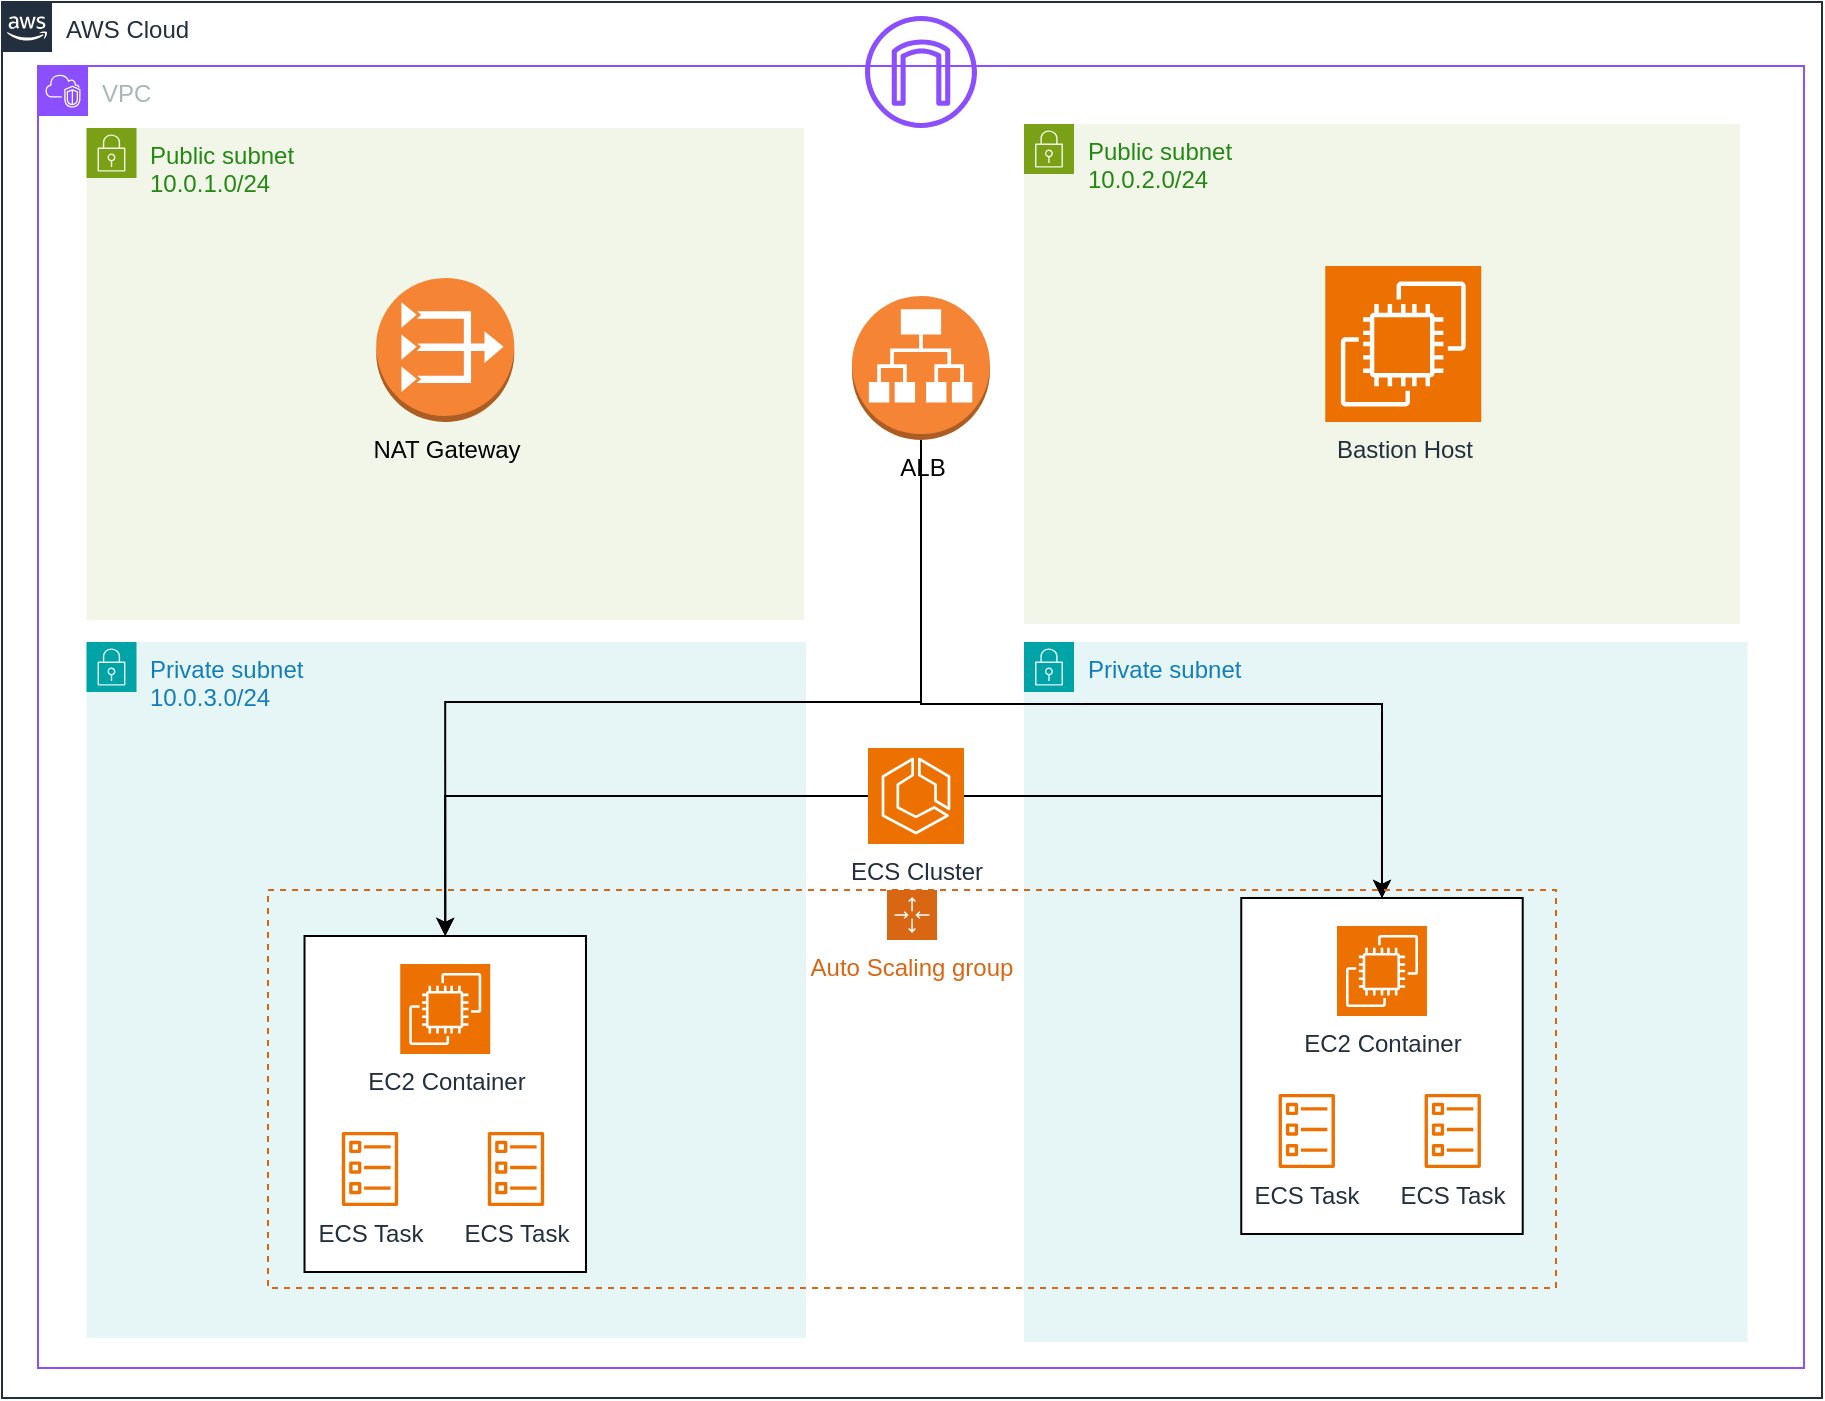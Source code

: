 <mxfile version="24.6.4" type="device">
  <diagram name="Page-1" id="57AxBt422zMi2MhlR-ok">
    <mxGraphModel dx="1354" dy="727" grid="0" gridSize="10" guides="1" tooltips="1" connect="1" arrows="1" fold="1" page="0" pageScale="1" pageWidth="850" pageHeight="1100" math="0" shadow="0">
      <root>
        <mxCell id="0" />
        <mxCell id="1" parent="0" />
        <mxCell id="xvxdECCPkVCTjVIGebGA-1" value="AWS Cloud" style="points=[[0,0],[0.25,0],[0.5,0],[0.75,0],[1,0],[1,0.25],[1,0.5],[1,0.75],[1,1],[0.75,1],[0.5,1],[0.25,1],[0,1],[0,0.75],[0,0.5],[0,0.25]];outlineConnect=0;gradientColor=none;html=1;whiteSpace=wrap;fontSize=12;fontStyle=0;container=1;pointerEvents=0;collapsible=0;recursiveResize=0;shape=mxgraph.aws4.group;grIcon=mxgraph.aws4.group_aws_cloud_alt;strokeColor=#232F3E;fillColor=none;verticalAlign=top;align=left;spacingLeft=30;fontColor=#232F3E;dashed=0;" parent="1" vertex="1">
          <mxGeometry x="-289" y="73" width="910" height="698" as="geometry" />
        </mxCell>
        <mxCell id="xvxdECCPkVCTjVIGebGA-2" value="VPC" style="points=[[0,0],[0.25,0],[0.5,0],[0.75,0],[1,0],[1,0.25],[1,0.5],[1,0.75],[1,1],[0.75,1],[0.5,1],[0.25,1],[0,1],[0,0.75],[0,0.5],[0,0.25]];outlineConnect=0;gradientColor=none;html=1;whiteSpace=wrap;fontSize=12;fontStyle=0;container=1;pointerEvents=0;collapsible=0;recursiveResize=0;shape=mxgraph.aws4.group;grIcon=mxgraph.aws4.group_vpc2;strokeColor=#8C4FFF;fillColor=none;verticalAlign=top;align=left;spacingLeft=30;fontColor=#AAB7B8;dashed=0;" parent="1" vertex="1">
          <mxGeometry x="-271" y="105" width="883" height="651" as="geometry" />
        </mxCell>
        <mxCell id="xvxdECCPkVCTjVIGebGA-11" value="Private subnet" style="points=[[0,0],[0.25,0],[0.5,0],[0.75,0],[1,0],[1,0.25],[1,0.5],[1,0.75],[1,1],[0.75,1],[0.5,1],[0.25,1],[0,1],[0,0.75],[0,0.5],[0,0.25]];outlineConnect=0;gradientColor=none;html=1;whiteSpace=wrap;fontSize=12;fontStyle=0;container=1;pointerEvents=0;collapsible=0;recursiveResize=0;shape=mxgraph.aws4.group;grIcon=mxgraph.aws4.group_security_group;grStroke=0;strokeColor=#00A4A6;fillColor=#E6F6F7;verticalAlign=top;align=left;spacingLeft=30;fontColor=#147EBA;dashed=0;" parent="xvxdECCPkVCTjVIGebGA-2" vertex="1">
          <mxGeometry x="493" y="288" width="361.75" height="350" as="geometry" />
        </mxCell>
        <mxCell id="xvxdECCPkVCTjVIGebGA-33" value="" style="group" parent="xvxdECCPkVCTjVIGebGA-11" vertex="1" connectable="0">
          <mxGeometry x="108.63" y="128" width="140.73" height="168" as="geometry" />
        </mxCell>
        <mxCell id="xvxdECCPkVCTjVIGebGA-34" value="" style="rounded=0;whiteSpace=wrap;html=1;" parent="xvxdECCPkVCTjVIGebGA-33" vertex="1">
          <mxGeometry width="140.73" height="168" as="geometry" />
        </mxCell>
        <mxCell id="xvxdECCPkVCTjVIGebGA-35" value="EC2 Container" style="sketch=0;points=[[0,0,0],[0.25,0,0],[0.5,0,0],[0.75,0,0],[1,0,0],[0,1,0],[0.25,1,0],[0.5,1,0],[0.75,1,0],[1,1,0],[0,0.25,0],[0,0.5,0],[0,0.75,0],[1,0.25,0],[1,0.5,0],[1,0.75,0]];outlineConnect=0;fontColor=#232F3E;fillColor=#ED7100;strokeColor=#ffffff;dashed=0;verticalLabelPosition=bottom;verticalAlign=top;align=center;html=1;fontSize=12;fontStyle=0;aspect=fixed;shape=mxgraph.aws4.resourceIcon;resIcon=mxgraph.aws4.ec2;" parent="xvxdECCPkVCTjVIGebGA-33" vertex="1">
          <mxGeometry x="47.86" y="14" width="45" height="45" as="geometry" />
        </mxCell>
        <mxCell id="xvxdECCPkVCTjVIGebGA-36" value="ECS Task" style="sketch=0;outlineConnect=0;fontColor=#232F3E;gradientColor=none;fillColor=#ED7100;strokeColor=none;dashed=0;verticalLabelPosition=bottom;verticalAlign=top;align=center;html=1;fontSize=12;fontStyle=0;aspect=fixed;pointerEvents=1;shape=mxgraph.aws4.ecs_task;" parent="xvxdECCPkVCTjVIGebGA-33" vertex="1">
          <mxGeometry x="18.48" y="98" width="28.52" height="37" as="geometry" />
        </mxCell>
        <mxCell id="xvxdECCPkVCTjVIGebGA-37" value="ECS Task" style="sketch=0;outlineConnect=0;fontColor=#232F3E;gradientColor=none;fillColor=#ED7100;strokeColor=none;dashed=0;verticalLabelPosition=bottom;verticalAlign=top;align=center;html=1;fontSize=12;fontStyle=0;aspect=fixed;pointerEvents=1;shape=mxgraph.aws4.ecs_task;" parent="xvxdECCPkVCTjVIGebGA-33" vertex="1">
          <mxGeometry x="91.48" y="98" width="28.52" height="37" as="geometry" />
        </mxCell>
        <mxCell id="xvxdECCPkVCTjVIGebGA-7" value="Public subnet&lt;div&gt;10.0.1.0/24&lt;/div&gt;" style="points=[[0,0],[0.25,0],[0.5,0],[0.75,0],[1,0],[1,0.25],[1,0.5],[1,0.75],[1,1],[0.75,1],[0.5,1],[0.25,1],[0,1],[0,0.75],[0,0.5],[0,0.25]];outlineConnect=0;gradientColor=none;html=1;whiteSpace=wrap;fontSize=12;fontStyle=0;container=1;pointerEvents=0;collapsible=0;recursiveResize=0;shape=mxgraph.aws4.group;grIcon=mxgraph.aws4.group_security_group;grStroke=0;strokeColor=#7AA116;fillColor=#F2F6E8;verticalAlign=top;align=left;spacingLeft=30;fontColor=#248814;dashed=0;" parent="xvxdECCPkVCTjVIGebGA-2" vertex="1">
          <mxGeometry x="24.25" y="31" width="358.75" height="246" as="geometry" />
        </mxCell>
        <mxCell id="xvxdECCPkVCTjVIGebGA-60" value="NAT Gateway" style="outlineConnect=0;dashed=0;verticalLabelPosition=bottom;verticalAlign=top;align=center;html=1;shape=mxgraph.aws3.vpc_nat_gateway;fillColor=#F58534;gradientColor=none;" parent="xvxdECCPkVCTjVIGebGA-7" vertex="1">
          <mxGeometry x="144.87" y="75" width="69" height="72" as="geometry" />
        </mxCell>
        <mxCell id="xvxdECCPkVCTjVIGebGA-8" value="Public subnet&lt;div&gt;10.0.2.0/24&lt;/div&gt;" style="points=[[0,0],[0.25,0],[0.5,0],[0.75,0],[1,0],[1,0.25],[1,0.5],[1,0.75],[1,1],[0.75,1],[0.5,1],[0.25,1],[0,1],[0,0.75],[0,0.5],[0,0.25]];outlineConnect=0;gradientColor=none;html=1;whiteSpace=wrap;fontSize=12;fontStyle=0;container=1;pointerEvents=0;collapsible=0;recursiveResize=0;shape=mxgraph.aws4.group;grIcon=mxgraph.aws4.group_security_group;grStroke=0;strokeColor=#7AA116;fillColor=#F2F6E8;verticalAlign=top;align=left;spacingLeft=30;fontColor=#248814;dashed=0;" parent="xvxdECCPkVCTjVIGebGA-2" vertex="1">
          <mxGeometry x="493" y="29" width="358" height="250" as="geometry" />
        </mxCell>
        <mxCell id="xvxdECCPkVCTjVIGebGA-13" value="Bastion Host" style="sketch=0;points=[[0,0,0],[0.25,0,0],[0.5,0,0],[0.75,0,0],[1,0,0],[0,1,0],[0.25,1,0],[0.5,1,0],[0.75,1,0],[1,1,0],[0,0.25,0],[0,0.5,0],[0,0.75,0],[1,0.25,0],[1,0.5,0],[1,0.75,0]];outlineConnect=0;fontColor=#232F3E;fillColor=#ED7100;strokeColor=#ffffff;dashed=0;verticalLabelPosition=bottom;verticalAlign=top;align=center;html=1;fontSize=12;fontStyle=0;aspect=fixed;shape=mxgraph.aws4.resourceIcon;resIcon=mxgraph.aws4.ec2;" parent="xvxdECCPkVCTjVIGebGA-8" vertex="1">
          <mxGeometry x="150.63" y="71" width="78" height="78" as="geometry" />
        </mxCell>
        <mxCell id="xvxdECCPkVCTjVIGebGA-9" value="Private subnet&lt;div&gt;10.0.3.0/24&lt;/div&gt;" style="points=[[0,0],[0.25,0],[0.5,0],[0.75,0],[1,0],[1,0.25],[1,0.5],[1,0.75],[1,1],[0.75,1],[0.5,1],[0.25,1],[0,1],[0,0.75],[0,0.5],[0,0.25]];outlineConnect=0;gradientColor=none;html=1;whiteSpace=wrap;fontSize=12;fontStyle=0;container=1;pointerEvents=0;collapsible=0;recursiveResize=0;shape=mxgraph.aws4.group;grIcon=mxgraph.aws4.group_security_group;grStroke=0;strokeColor=#00A4A6;fillColor=#E6F6F7;verticalAlign=top;align=left;spacingLeft=30;fontColor=#147EBA;dashed=0;" parent="xvxdECCPkVCTjVIGebGA-2" vertex="1">
          <mxGeometry x="24.25" y="288" width="359.75" height="348" as="geometry" />
        </mxCell>
        <mxCell id="xvxdECCPkVCTjVIGebGA-22" value="" style="group" parent="xvxdECCPkVCTjVIGebGA-9" vertex="1" connectable="0">
          <mxGeometry x="109.01" y="147" width="140.73" height="168" as="geometry" />
        </mxCell>
        <mxCell id="xvxdECCPkVCTjVIGebGA-21" value="" style="rounded=0;whiteSpace=wrap;html=1;" parent="xvxdECCPkVCTjVIGebGA-22" vertex="1">
          <mxGeometry width="140.73" height="168" as="geometry" />
        </mxCell>
        <mxCell id="xvxdECCPkVCTjVIGebGA-16" value="EC2 Container" style="sketch=0;points=[[0,0,0],[0.25,0,0],[0.5,0,0],[0.75,0,0],[1,0,0],[0,1,0],[0.25,1,0],[0.5,1,0],[0.75,1,0],[1,1,0],[0,0.25,0],[0,0.5,0],[0,0.75,0],[1,0.25,0],[1,0.5,0],[1,0.75,0]];outlineConnect=0;fontColor=#232F3E;fillColor=#ED7100;strokeColor=#ffffff;dashed=0;verticalLabelPosition=bottom;verticalAlign=top;align=center;html=1;fontSize=12;fontStyle=0;aspect=fixed;shape=mxgraph.aws4.resourceIcon;resIcon=mxgraph.aws4.ec2;" parent="xvxdECCPkVCTjVIGebGA-22" vertex="1">
          <mxGeometry x="47.86" y="14" width="45" height="45" as="geometry" />
        </mxCell>
        <mxCell id="xvxdECCPkVCTjVIGebGA-18" value="ECS Task" style="sketch=0;outlineConnect=0;fontColor=#232F3E;gradientColor=none;fillColor=#ED7100;strokeColor=none;dashed=0;verticalLabelPosition=bottom;verticalAlign=top;align=center;html=1;fontSize=12;fontStyle=0;aspect=fixed;pointerEvents=1;shape=mxgraph.aws4.ecs_task;" parent="xvxdECCPkVCTjVIGebGA-22" vertex="1">
          <mxGeometry x="18.48" y="98" width="28.52" height="37" as="geometry" />
        </mxCell>
        <mxCell id="xvxdECCPkVCTjVIGebGA-20" value="ECS Task" style="sketch=0;outlineConnect=0;fontColor=#232F3E;gradientColor=none;fillColor=#ED7100;strokeColor=none;dashed=0;verticalLabelPosition=bottom;verticalAlign=top;align=center;html=1;fontSize=12;fontStyle=0;aspect=fixed;pointerEvents=1;shape=mxgraph.aws4.ecs_task;" parent="xvxdECCPkVCTjVIGebGA-22" vertex="1">
          <mxGeometry x="91.48" y="98" width="28.52" height="37" as="geometry" />
        </mxCell>
        <mxCell id="xvxdECCPkVCTjVIGebGA-55" style="edgeStyle=orthogonalEdgeStyle;rounded=0;orthogonalLoop=1;jettySize=auto;html=1;entryX=0.5;entryY=0;entryDx=0;entryDy=0;" parent="xvxdECCPkVCTjVIGebGA-2" source="xvxdECCPkVCTjVIGebGA-15" target="xvxdECCPkVCTjVIGebGA-21" edge="1">
          <mxGeometry relative="1" as="geometry">
            <Array as="points">
              <mxPoint x="442" y="318" />
              <mxPoint x="204" y="318" />
            </Array>
          </mxGeometry>
        </mxCell>
        <mxCell id="xvxdECCPkVCTjVIGebGA-57" style="edgeStyle=orthogonalEdgeStyle;rounded=0;orthogonalLoop=1;jettySize=auto;html=1;entryX=0.5;entryY=0;entryDx=0;entryDy=0;" parent="xvxdECCPkVCTjVIGebGA-2" source="xvxdECCPkVCTjVIGebGA-15" target="xvxdECCPkVCTjVIGebGA-34" edge="1">
          <mxGeometry relative="1" as="geometry">
            <Array as="points">
              <mxPoint x="442" y="319" />
              <mxPoint x="672" y="319" />
            </Array>
          </mxGeometry>
        </mxCell>
        <mxCell id="xvxdECCPkVCTjVIGebGA-15" value="ALB" style="outlineConnect=0;dashed=0;verticalLabelPosition=bottom;verticalAlign=top;align=center;html=1;shape=mxgraph.aws3.application_load_balancer;fillColor=#F58534;gradientColor=none;" parent="xvxdECCPkVCTjVIGebGA-2" vertex="1">
          <mxGeometry x="407" y="115" width="69" height="72" as="geometry" />
        </mxCell>
        <mxCell id="xvxdECCPkVCTjVIGebGA-49" style="edgeStyle=orthogonalEdgeStyle;rounded=0;orthogonalLoop=1;jettySize=auto;html=1;entryX=0.5;entryY=0;entryDx=0;entryDy=0;" parent="xvxdECCPkVCTjVIGebGA-2" source="xvxdECCPkVCTjVIGebGA-47" target="xvxdECCPkVCTjVIGebGA-21" edge="1">
          <mxGeometry relative="1" as="geometry" />
        </mxCell>
        <mxCell id="xvxdECCPkVCTjVIGebGA-52" style="edgeStyle=orthogonalEdgeStyle;rounded=0;orthogonalLoop=1;jettySize=auto;html=1;entryX=0.5;entryY=0;entryDx=0;entryDy=0;" parent="xvxdECCPkVCTjVIGebGA-2" source="xvxdECCPkVCTjVIGebGA-47" target="xvxdECCPkVCTjVIGebGA-34" edge="1">
          <mxGeometry relative="1" as="geometry" />
        </mxCell>
        <mxCell id="xvxdECCPkVCTjVIGebGA-47" value="ECS Cluster" style="sketch=0;points=[[0,0,0],[0.25,0,0],[0.5,0,0],[0.75,0,0],[1,0,0],[0,1,0],[0.25,1,0],[0.5,1,0],[0.75,1,0],[1,1,0],[0,0.25,0],[0,0.5,0],[0,0.75,0],[1,0.25,0],[1,0.5,0],[1,0.75,0]];outlineConnect=0;fontColor=#232F3E;fillColor=#ED7100;strokeColor=#ffffff;dashed=0;verticalLabelPosition=bottom;verticalAlign=top;align=center;html=1;fontSize=12;fontStyle=0;aspect=fixed;shape=mxgraph.aws4.resourceIcon;resIcon=mxgraph.aws4.ecs;" parent="xvxdECCPkVCTjVIGebGA-2" vertex="1">
          <mxGeometry x="415" y="341" width="48" height="48" as="geometry" />
        </mxCell>
        <mxCell id="xvxdECCPkVCTjVIGebGA-58" value="" style="sketch=0;outlineConnect=0;fontColor=#232F3E;gradientColor=none;fillColor=#8C4FFF;strokeColor=none;dashed=0;verticalLabelPosition=bottom;verticalAlign=top;align=center;html=1;fontSize=12;fontStyle=0;aspect=fixed;pointerEvents=1;shape=mxgraph.aws4.internet_gateway;" parent="xvxdECCPkVCTjVIGebGA-2" vertex="1">
          <mxGeometry x="413.5" y="-25" width="56" height="56" as="geometry" />
        </mxCell>
        <mxCell id="xvxdECCPkVCTjVIGebGA-59" value="Auto Scaling group" style="points=[[0,0],[0.25,0],[0.5,0],[0.75,0],[1,0],[1,0.25],[1,0.5],[1,0.75],[1,1],[0.75,1],[0.5,1],[0.25,1],[0,1],[0,0.75],[0,0.5],[0,0.25]];outlineConnect=0;gradientColor=none;html=1;whiteSpace=wrap;fontSize=12;fontStyle=0;container=1;pointerEvents=0;collapsible=0;recursiveResize=0;shape=mxgraph.aws4.groupCenter;grIcon=mxgraph.aws4.group_auto_scaling_group;grStroke=1;strokeColor=#D86613;fillColor=none;verticalAlign=top;align=center;fontColor=#D86613;dashed=1;spacingTop=25;" parent="xvxdECCPkVCTjVIGebGA-2" vertex="1">
          <mxGeometry x="115" y="412" width="644" height="199" as="geometry" />
        </mxCell>
      </root>
    </mxGraphModel>
  </diagram>
</mxfile>
